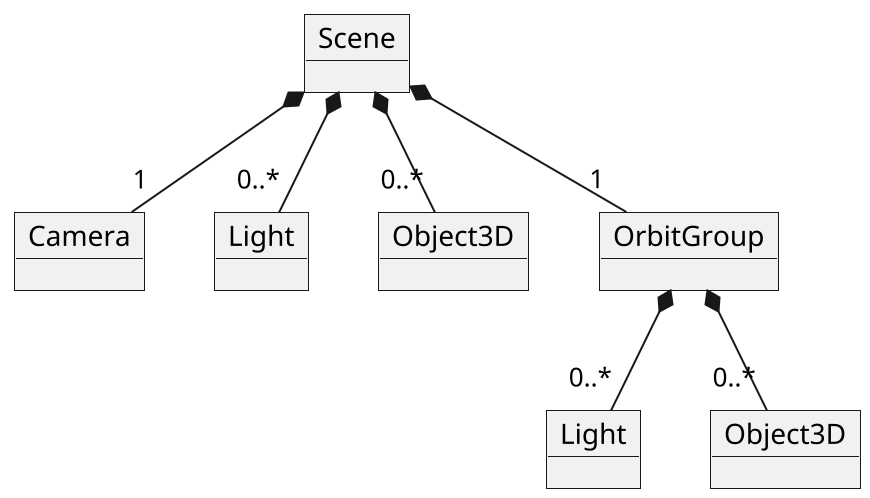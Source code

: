 @startuml

scale 2


object Scene

object Camera

object "Light" as Light1
object "Light" as Light2

object "Object3D" as Object3D_1
object "Object3D" as Object3D_2

object OrbitGroup

Scene *-- "0..*" Light1
Scene *-- "1" OrbitGroup
Scene *-- "0..*" Object3D_1
Scene *-- "1" Camera

OrbitGroup *-- "0..*" Object3D_2
OrbitGroup *-- "0..*" Light2

@enduml